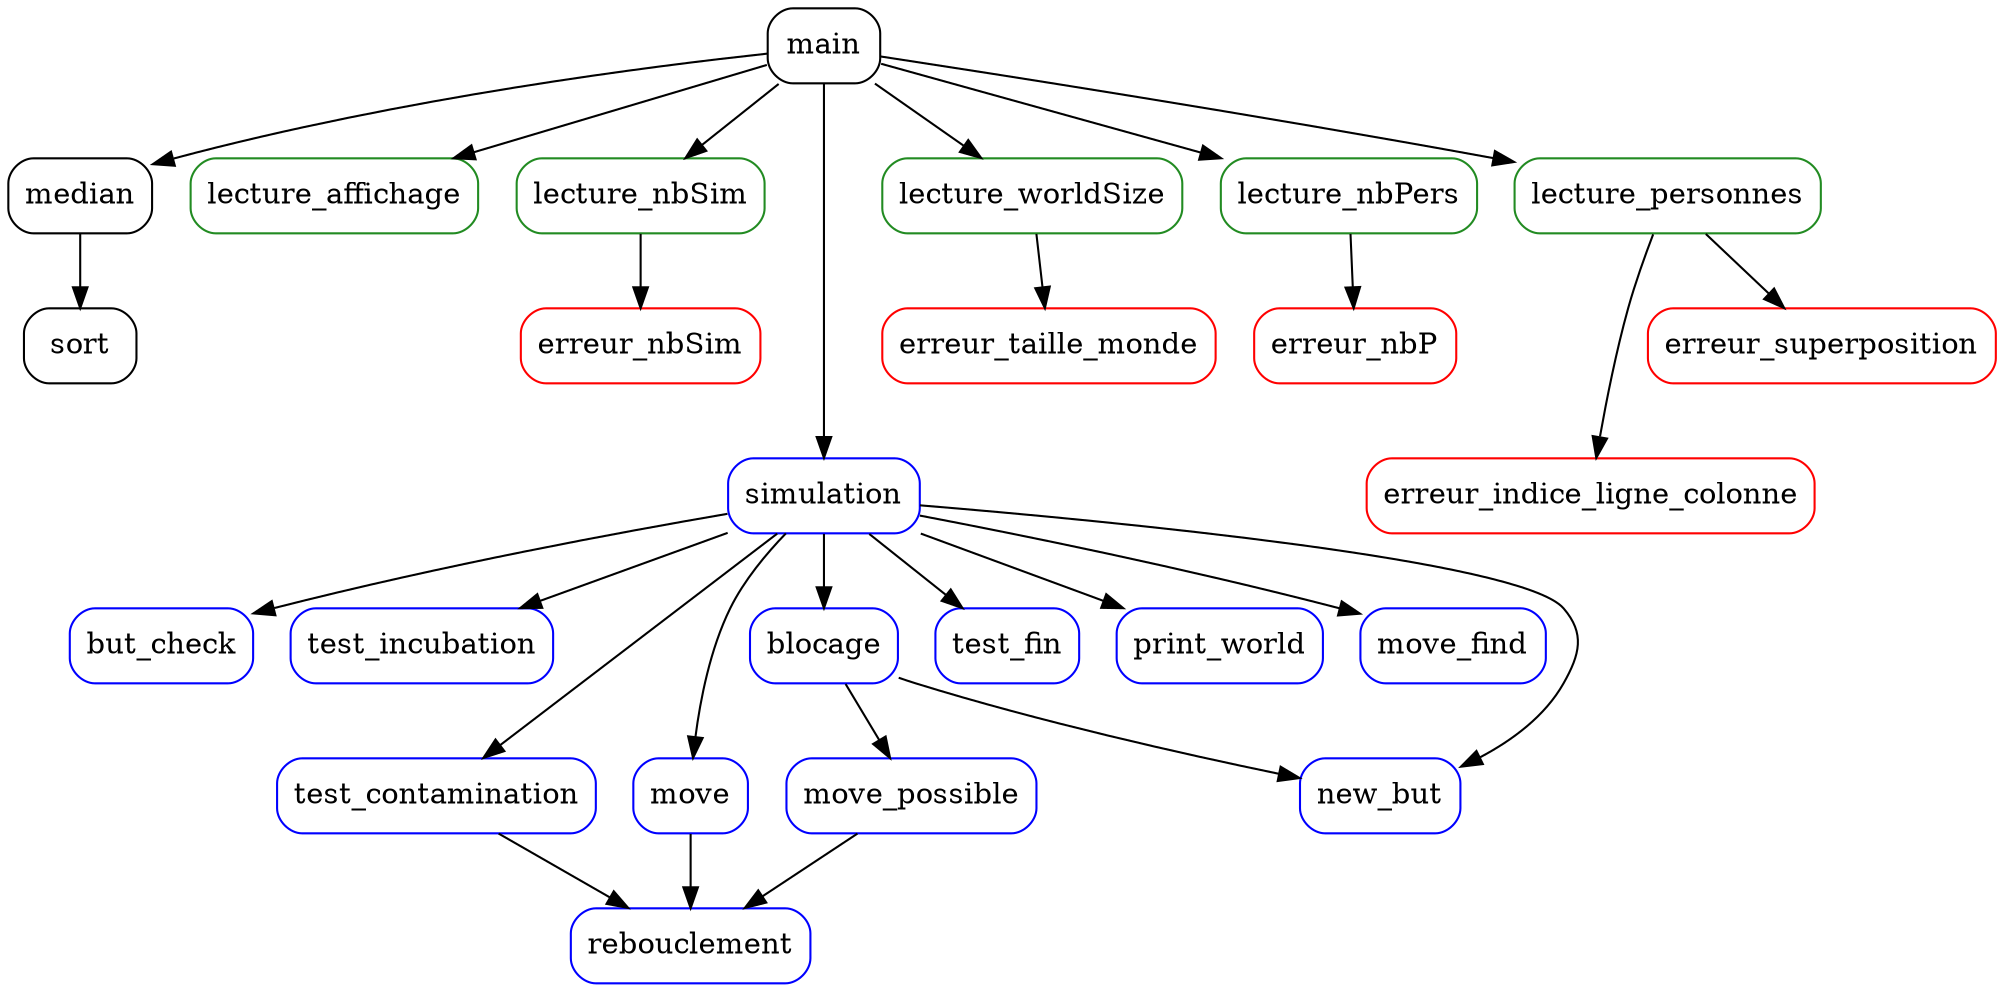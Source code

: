 digraph callgraph {

rankdir="TB";
node [shape=box, style=rounded];
graph [ dpi = 300 ];
"main" -> "median" [style=solid];
"median" -> "sort" [style=solid];
{
	node [color=forestgreen]
"main" -> "lecture_affichage" [style=solid];

"main" -> "lecture_nbSim" [style=solid];
}
{
	node [color=red]
"lecture_nbSim" -> "erreur_nbSim" [style=solid];
}
	
	{
		node [color=blue]
		"main" -> "simulation" [minlen=3, style=solid];
		"simulation" -> "but_check" [style=solid];
		"simulation" -> "test_incubation" [style=solid];
		"simulation" -> "blocage" [style=solid];
		"blocage" -> "move_possible" [style=solid];
		"move_possible" -> "rebouclement" [style=solid];
		"simulation" -> "test_contamination" [style=solid];
		"test_contamination" -> "rebouclement" [style=solid];
		"simulation" -> "move" [style=solid];
		"move" -> "rebouclement" [style=solid];
		"simulation" -> "test_fin" [style=solid];
		"simulation" -> "print_world" [style=solid];
		"simulation" -> "move_find" [style=solid];
		"simulation" -> "new_but" [style=solid];
		"blocage" -> "new_but" [style=solid];
	}

{
	node [color=forestgreen]

"main" -> "lecture_worldSize" [style=solid];
"main" -> "lecture_nbPers" [style=solid];
"main" -> "lecture_personnes" [style=solid];
}
{
	node [color=red]
"lecture_worldSize" -> "erreur_taille_monde" [style=solid];
"lecture_nbPers" -> "erreur_nbP" [style=solid];
"lecture_personnes" -> "erreur_superposition" [style=solid];
"lecture_personnes" -> "erreur_indice_ligne_colonne" [style=solid, minlen=2];
}

}
